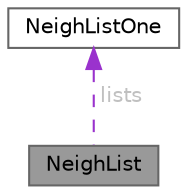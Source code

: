 digraph "NeighList"
{
 // LATEX_PDF_SIZE
  bgcolor="transparent";
  edge [fontname=Helvetica,fontsize=10,labelfontname=Helvetica,labelfontsize=10];
  node [fontname=Helvetica,fontsize=10,shape=box,height=0.2,width=0.4];
  Node1 [id="Node000001",label="NeighList",height=0.2,width=0.4,color="gray40", fillcolor="grey60", style="filled", fontcolor="black",tooltip=" "];
  Node2 -> Node1 [id="edge1_Node000001_Node000002",dir="back",color="darkorchid3",style="dashed",tooltip=" ",label=" lists",fontcolor="grey" ];
  Node2 [id="Node000002",label="NeighListOne",height=0.2,width=0.4,color="gray40", fillcolor="white", style="filled",URL="$structNeighListOne.html",tooltip=" "];
}
